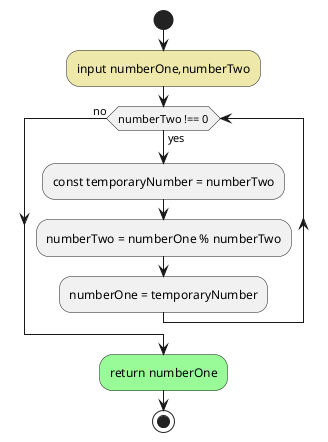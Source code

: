 @startuml greatestCommonDivisor
start
    #PaleGoldenRod:input numberOne,numberTwo;
    while(numberTwo !== 0) is (yes)
        :const temporaryNumber = numberTwo;
        :numberTwo = numberOne % numberTwo;
        :numberOne = temporaryNumber;
    endwhile (no)
    #PaleGreen:return numberOne;
stop
@enduml